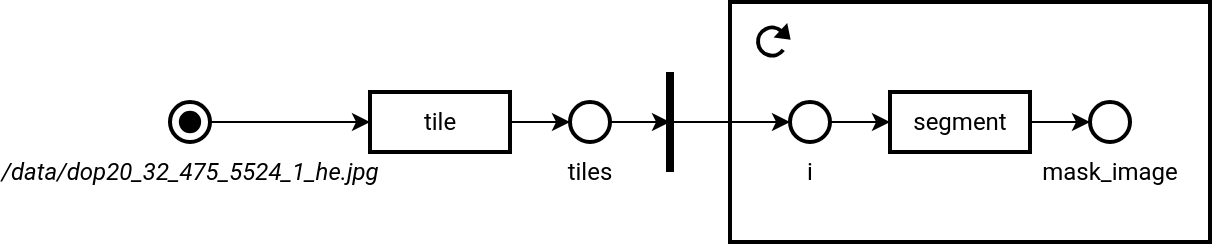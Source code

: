 <mxfile version="21.6.8" type="device">
  <diagram name="Page-1" id="4mFLurpTBYpLGZBFoFjS">
    <mxGraphModel dx="778" dy="544" grid="1" gridSize="10" guides="1" tooltips="1" connect="1" arrows="1" fold="1" page="1" pageScale="1" pageWidth="1169" pageHeight="827" math="0" shadow="0">
      <root>
        <mxCell id="0" />
        <mxCell id="1" parent="0" />
        <mxCell id="dfudUUUSqXMP-2oU-Ngx-14" value="" style="rounded=0;whiteSpace=wrap;html=1;fillColor=none;strokeWidth=2;" parent="1" vertex="1">
          <mxGeometry x="390" y="260" width="240" height="120" as="geometry" />
        </mxCell>
        <mxCell id="SJNK-hgxm-5qnq76pwFl-10" style="edgeStyle=orthogonalEdgeStyle;rounded=0;orthogonalLoop=1;jettySize=auto;html=1;exitX=1;exitY=0.5;exitDx=0;exitDy=0;entryX=0;entryY=0.5;entryDx=0;entryDy=0;" parent="1" source="cye6MK2p7TntERCzml5D-4" target="dfudUUUSqXMP-2oU-Ngx-10" edge="1">
          <mxGeometry relative="1" as="geometry" />
        </mxCell>
        <mxCell id="cye6MK2p7TntERCzml5D-4" value="tile" style="rounded=0;whiteSpace=wrap;html=1;strokeWidth=2;fontFamily=Roboto;fillColor=none;" parent="1" vertex="1">
          <mxGeometry x="210" y="305" width="70" height="30" as="geometry" />
        </mxCell>
        <mxCell id="cye6MK2p7TntERCzml5D-17" style="edgeStyle=orthogonalEdgeStyle;rounded=0;orthogonalLoop=1;jettySize=auto;html=1;exitX=1;exitY=0.5;exitDx=0;exitDy=0;" parent="1" source="cye6MK2p7TntERCzml5D-12" edge="1">
          <mxGeometry relative="1" as="geometry">
            <mxPoint x="470" y="320" as="targetPoint" />
          </mxGeometry>
        </mxCell>
        <mxCell id="SJNK-hgxm-5qnq76pwFl-9" style="edgeStyle=orthogonalEdgeStyle;rounded=0;orthogonalLoop=1;jettySize=auto;html=1;exitX=0;exitY=0.5;exitDx=0;exitDy=0;endArrow=none;endFill=0;startArrow=classic;startFill=1;" parent="1" source="cye6MK2p7TntERCzml5D-12" edge="1">
          <mxGeometry relative="1" as="geometry">
            <mxPoint x="360" y="320" as="targetPoint" />
          </mxGeometry>
        </mxCell>
        <mxCell id="cye6MK2p7TntERCzml5D-12" value="" style="ellipse;whiteSpace=wrap;html=1;aspect=fixed;strokeWidth=2;container=0;fillColor=none;" parent="1" vertex="1">
          <mxGeometry x="420" y="310" width="20" height="20" as="geometry" />
        </mxCell>
        <mxCell id="ekL-RbeMi3FXqGtnbsNF-2" style="edgeStyle=orthogonalEdgeStyle;rounded=0;orthogonalLoop=1;jettySize=auto;html=1;exitX=1;exitY=0.5;exitDx=0;exitDy=0;entryX=0;entryY=0.5;entryDx=0;entryDy=0;" edge="1" parent="1" source="cye6MK2p7TntERCzml5D-16" target="cye6MK2p7TntERCzml5D-18">
          <mxGeometry relative="1" as="geometry" />
        </mxCell>
        <mxCell id="cye6MK2p7TntERCzml5D-16" value="segment" style="rounded=0;whiteSpace=wrap;html=1;strokeWidth=2;fontFamily=Roboto;fillColor=none;" parent="1" vertex="1">
          <mxGeometry x="470" y="305" width="70" height="30" as="geometry" />
        </mxCell>
        <mxCell id="cye6MK2p7TntERCzml5D-18" value="" style="ellipse;whiteSpace=wrap;html=1;aspect=fixed;strokeWidth=2;container=0;fillColor=none;" parent="1" vertex="1">
          <mxGeometry x="570" y="310" width="20" height="20" as="geometry" />
        </mxCell>
        <mxCell id="cye6MK2p7TntERCzml5D-21" value="i" style="text;html=1;strokeColor=none;fillColor=none;align=center;verticalAlign=middle;whiteSpace=wrap;rounded=0;fontFamily=Roboto;" parent="1" vertex="1">
          <mxGeometry x="400" y="330" width="60" height="30" as="geometry" />
        </mxCell>
        <mxCell id="dfudUUUSqXMP-2oU-Ngx-1" value="mask_image" style="text;html=1;strokeColor=none;fillColor=none;align=center;verticalAlign=middle;whiteSpace=wrap;rounded=0;fontFamily=Roboto;" parent="1" vertex="1">
          <mxGeometry x="550" y="330" width="60" height="30" as="geometry" />
        </mxCell>
        <mxCell id="dfudUUUSqXMP-2oU-Ngx-8" value="" style="endArrow=none;html=1;rounded=0;strokeWidth=4;" parent="1" edge="1">
          <mxGeometry width="50" height="50" relative="1" as="geometry">
            <mxPoint x="360" y="345" as="sourcePoint" />
            <mxPoint x="360" y="295" as="targetPoint" />
          </mxGeometry>
        </mxCell>
        <mxCell id="SJNK-hgxm-5qnq76pwFl-8" style="edgeStyle=orthogonalEdgeStyle;rounded=0;orthogonalLoop=1;jettySize=auto;html=1;exitX=1;exitY=0.5;exitDx=0;exitDy=0;" parent="1" source="dfudUUUSqXMP-2oU-Ngx-10" edge="1">
          <mxGeometry relative="1" as="geometry">
            <mxPoint x="360" y="320" as="targetPoint" />
          </mxGeometry>
        </mxCell>
        <mxCell id="dfudUUUSqXMP-2oU-Ngx-10" value="" style="ellipse;whiteSpace=wrap;html=1;aspect=fixed;strokeWidth=2;container=0;fillColor=none;" parent="1" vertex="1">
          <mxGeometry x="310" y="310" width="20" height="20" as="geometry" />
        </mxCell>
        <mxCell id="dfudUUUSqXMP-2oU-Ngx-11" value="tiles" style="text;html=1;strokeColor=none;fillColor=none;align=center;verticalAlign=middle;whiteSpace=wrap;rounded=0;fontFamily=Roboto;" parent="1" vertex="1">
          <mxGeometry x="290" y="330" width="60" height="30" as="geometry" />
        </mxCell>
        <mxCell id="dfudUUUSqXMP-2oU-Ngx-21" value="" style="verticalLabelPosition=bottom;verticalAlign=top;html=1;shape=mxgraph.basic.arc;startAngle=0.332;endAngle=0.1;strokeWidth=2;strokeColor=default;rotation=7;" parent="1" vertex="1">
          <mxGeometry x="404.01" y="272.78" width="13.99" height="13.99" as="geometry" />
        </mxCell>
        <mxCell id="dfudUUUSqXMP-2oU-Ngx-22" value="" style="verticalLabelPosition=bottom;verticalAlign=top;html=1;shape=mxgraph.basic.acute_triangle;dx=0.5;fillColor=#000000;strokeColor=none;rotation=133;aspect=fixed;" parent="1" vertex="1">
          <mxGeometry x="412.77" y="273.01" width="9.99" height="6.99" as="geometry" />
        </mxCell>
        <mxCell id="dfudUUUSqXMP-2oU-Ngx-29" value="&lt;i&gt;/data/dop20_32_475_5524_1_he.jpg&lt;/i&gt;" style="text;html=1;strokeColor=none;fillColor=none;align=center;verticalAlign=middle;whiteSpace=wrap;rounded=0;fontFamily=Roboto;" parent="1" vertex="1">
          <mxGeometry x="90" y="330" width="60" height="30" as="geometry" />
        </mxCell>
        <mxCell id="SJNK-hgxm-5qnq76pwFl-4" value="" style="group" parent="1" vertex="1" connectable="0">
          <mxGeometry x="110" y="310" width="20" height="20" as="geometry" />
        </mxCell>
        <mxCell id="SJNK-hgxm-5qnq76pwFl-5" value="" style="ellipse;whiteSpace=wrap;html=1;aspect=fixed;strokeWidth=2;container=0;fillColor=none;" parent="SJNK-hgxm-5qnq76pwFl-4" vertex="1">
          <mxGeometry width="20" height="20" as="geometry" />
        </mxCell>
        <mxCell id="SJNK-hgxm-5qnq76pwFl-6" value="" style="ellipse;whiteSpace=wrap;html=1;aspect=fixed;fillColor=#000000;" parent="SJNK-hgxm-5qnq76pwFl-4" vertex="1">
          <mxGeometry x="4.925" y="4.925" width="10.155" height="10.155" as="geometry" />
        </mxCell>
        <mxCell id="SJNK-hgxm-5qnq76pwFl-7" style="edgeStyle=orthogonalEdgeStyle;rounded=0;orthogonalLoop=1;jettySize=auto;html=1;exitX=1;exitY=0.5;exitDx=0;exitDy=0;entryX=0;entryY=0.5;entryDx=0;entryDy=0;" parent="1" source="SJNK-hgxm-5qnq76pwFl-5" target="cye6MK2p7TntERCzml5D-4" edge="1">
          <mxGeometry relative="1" as="geometry" />
        </mxCell>
      </root>
    </mxGraphModel>
  </diagram>
</mxfile>
